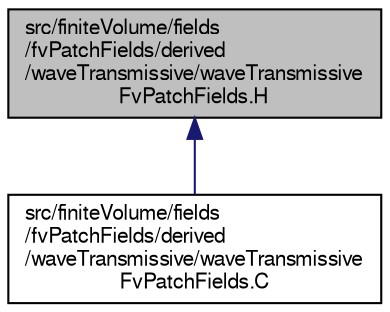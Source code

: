 digraph "src/finiteVolume/fields/fvPatchFields/derived/waveTransmissive/waveTransmissiveFvPatchFields.H"
{
  bgcolor="transparent";
  edge [fontname="FreeSans",fontsize="10",labelfontname="FreeSans",labelfontsize="10"];
  node [fontname="FreeSans",fontsize="10",shape=record];
  Node192 [label="src/finiteVolume/fields\l/fvPatchFields/derived\l/waveTransmissive/waveTransmissive\lFvPatchFields.H",height=0.2,width=0.4,color="black", fillcolor="grey75", style="filled", fontcolor="black"];
  Node192 -> Node193 [dir="back",color="midnightblue",fontsize="10",style="solid",fontname="FreeSans"];
  Node193 [label="src/finiteVolume/fields\l/fvPatchFields/derived\l/waveTransmissive/waveTransmissive\lFvPatchFields.C",height=0.2,width=0.4,color="black",URL="$a02444.html"];
}
